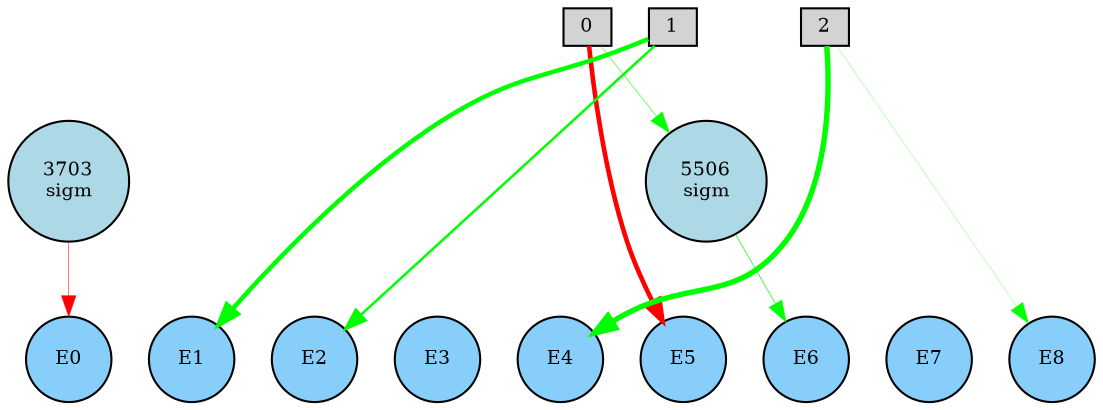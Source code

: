 digraph {
	node [fontsize=9 height=0.2 shape=circle width=0.2]
	subgraph inputs {
		node [shape=box style=filled]
		rank=source
		0 [fillcolor=lightgray]
		1 [fillcolor=lightgray]
		0 -> 1 [style=invis]
		2 [fillcolor=lightgray]
		1 -> 2 [style=invis]
	}
	subgraph outputs {
		node [style=filled]
		rank=sink
		E0 [fillcolor=lightskyblue fontsize=9 height=0.2 shape=circle width=0.2]
		E1 [fillcolor=lightskyblue fontsize=9 height=0.2 shape=circle width=0.2]
		E0 -> E1 [style=invis]
		E2 [fillcolor=lightskyblue fontsize=9 height=0.2 shape=circle width=0.2]
		E1 -> E2 [style=invis]
		E3 [fillcolor=lightskyblue fontsize=9 height=0.2 shape=circle width=0.2]
		E2 -> E3 [style=invis]
		E4 [fillcolor=lightskyblue fontsize=9 height=0.2 shape=circle width=0.2]
		E3 -> E4 [style=invis]
		E5 [fillcolor=lightskyblue fontsize=9 height=0.2 shape=circle width=0.2]
		E4 -> E5 [style=invis]
		E6 [fillcolor=lightskyblue fontsize=9 height=0.2 shape=circle width=0.2]
		E5 -> E6 [style=invis]
		E7 [fillcolor=lightskyblue fontsize=9 height=0.2 shape=circle width=0.2]
		E6 -> E7 [style=invis]
		E8 [fillcolor=lightskyblue fontsize=9 height=0.2 shape=circle width=0.2]
		E7 -> E8 [style=invis]
	}
	5506 [label="5506
sigm" fillcolor=lightblue style=filled]
	3703 [label="3703
sigm" fillcolor=lightblue style=filled]
	1 -> E2 [color=green penwidth=1.2079252453624711 style=solid]
	0 -> E5 [color=red penwidth=2.2178082308755376 style=solid]
	1 -> E1 [color=green penwidth=2.1538132798396163 style=solid]
	2 -> E8 [color=green penwidth=0.11447434283708845 style=solid]
	2 -> E4 [color=green penwidth=2.5963833596814574 style=solid]
	0 -> 5506 [color=green penwidth=0.24836390319617171 style=solid]
	5506 -> E6 [color=green penwidth=0.325004190517012 style=solid]
	3703 -> E0 [color=red penwidth=0.24575447342944798 style=solid]
}

